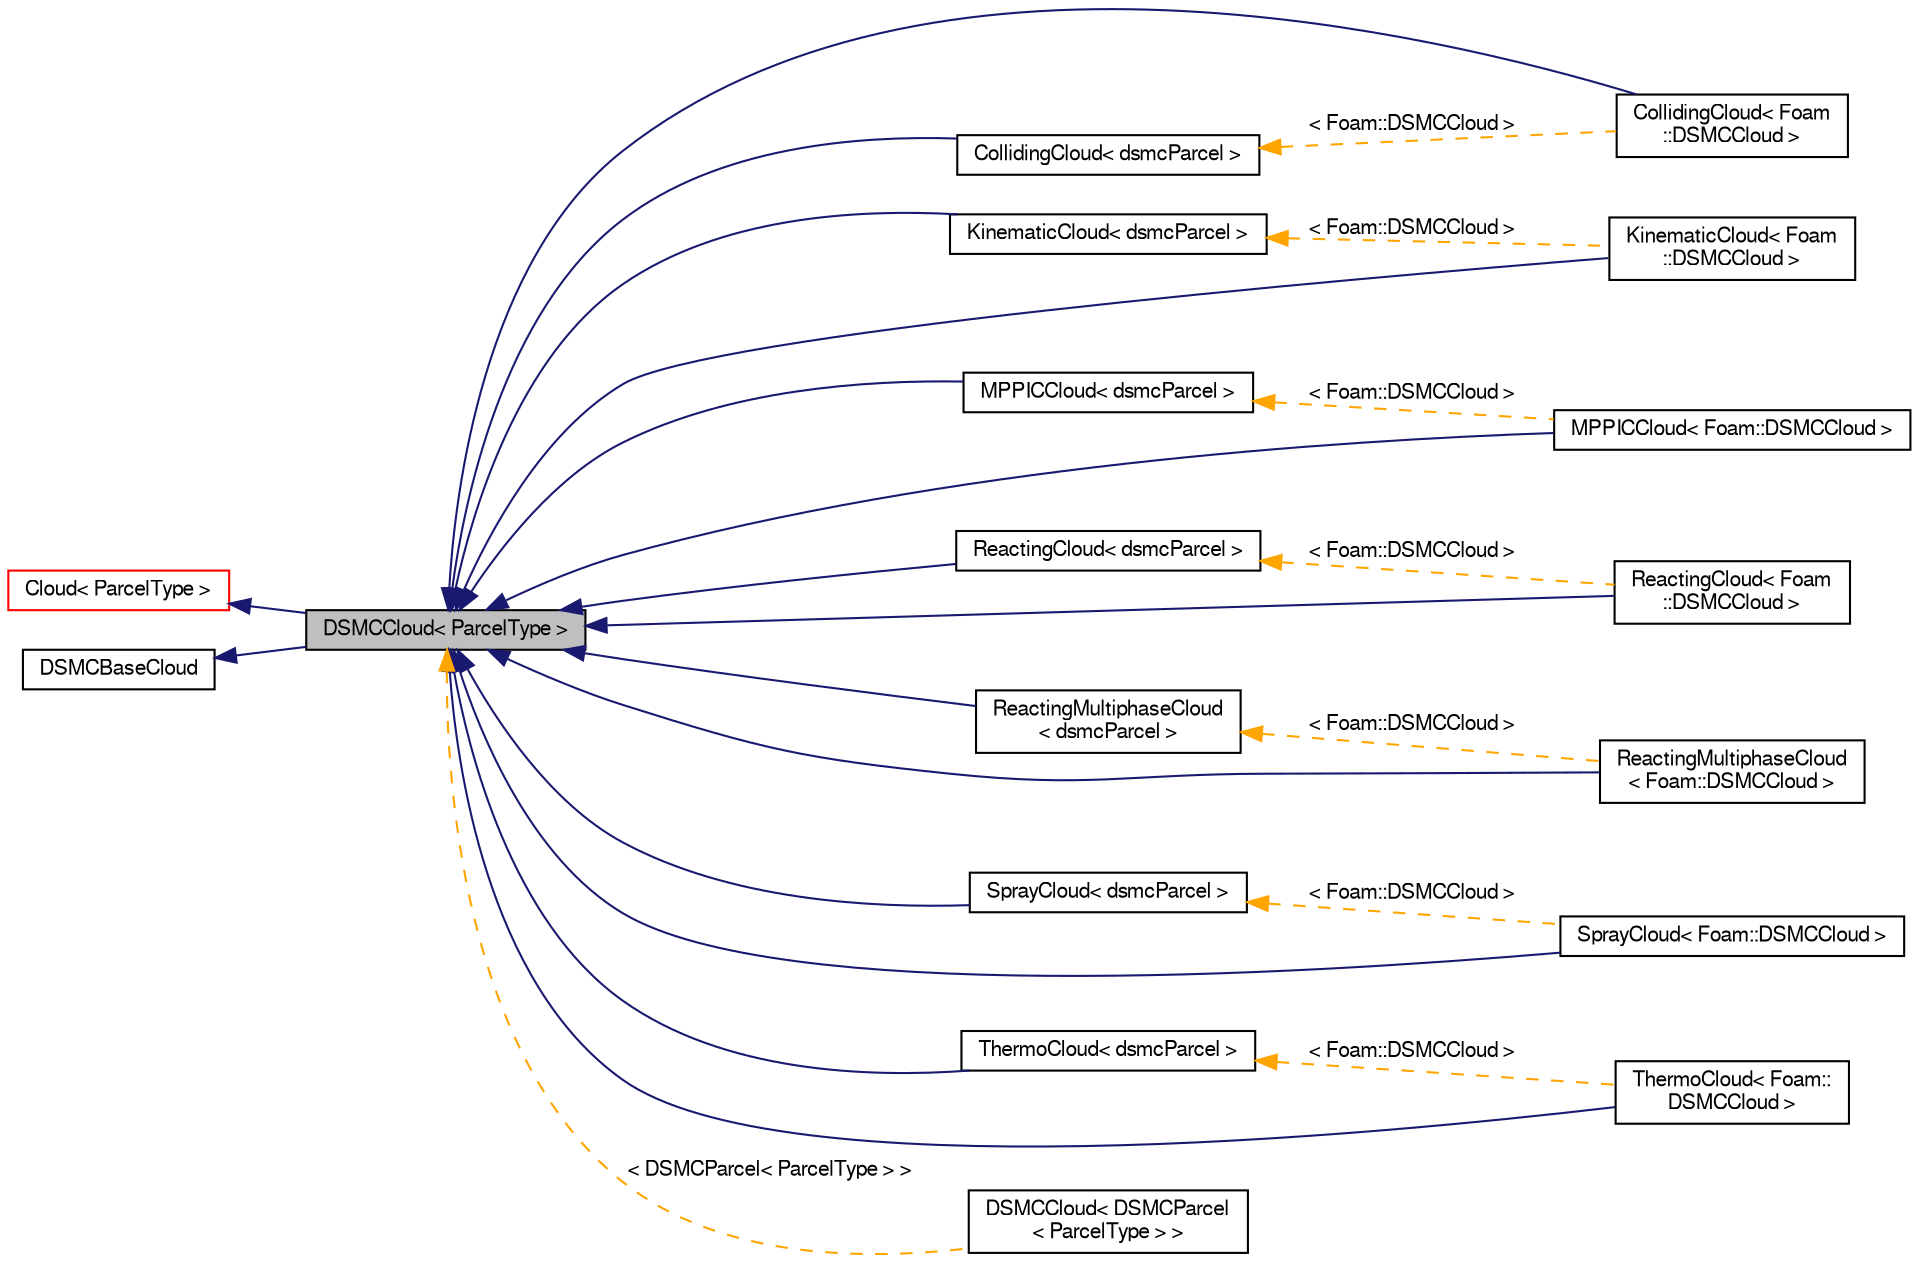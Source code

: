 digraph "DSMCCloud&lt; ParcelType &gt;"
{
  bgcolor="transparent";
  edge [fontname="FreeSans",fontsize="10",labelfontname="FreeSans",labelfontsize="10"];
  node [fontname="FreeSans",fontsize="10",shape=record];
  rankdir="LR";
  Node1 [label="DSMCCloud\< ParcelType \>",height=0.2,width=0.4,color="black", fillcolor="grey75", style="filled" fontcolor="black"];
  Node2 -> Node1 [dir="back",color="midnightblue",fontsize="10",style="solid",fontname="FreeSans"];
  Node2 [label="Cloud\< ParcelType \>",height=0.2,width=0.4,color="red",URL="$a00267.html"];
  Node3 -> Node1 [dir="back",color="midnightblue",fontsize="10",style="solid",fontname="FreeSans"];
  Node3 [label="DSMCBaseCloud",height=0.2,width=0.4,color="black",URL="$a00560.html",tooltip="Virtual abstract base class for templated DSMCCloud. "];
  Node1 -> Node4 [dir="back",color="midnightblue",fontsize="10",style="solid",fontname="FreeSans"];
  Node4 [label="CollidingCloud\< Foam\l::DSMCCloud \>",height=0.2,width=0.4,color="black",URL="$a00300.html"];
  Node1 -> Node5 [dir="back",color="midnightblue",fontsize="10",style="solid",fontname="FreeSans"];
  Node5 [label="CollidingCloud\< dsmcParcel \>",height=0.2,width=0.4,color="black",URL="$a00300.html",tooltip="Adds coolisions to kinematic clouds. "];
  Node5 -> Node4 [dir="back",color="orange",fontsize="10",style="dashed",label=" \< Foam::DSMCCloud \>" ,fontname="FreeSans"];
  Node1 -> Node6 [dir="back",color="midnightblue",fontsize="10",style="solid",fontname="FreeSans"];
  Node6 [label="KinematicCloud\< dsmcParcel \>",height=0.2,width=0.4,color="black",URL="$a01194.html",tooltip="Templated base class for kinematic cloud. "];
  Node6 -> Node7 [dir="back",color="orange",fontsize="10",style="dashed",label=" \< Foam::DSMCCloud \>" ,fontname="FreeSans"];
  Node7 [label="KinematicCloud\< Foam\l::DSMCCloud \>",height=0.2,width=0.4,color="black",URL="$a01194.html"];
  Node1 -> Node8 [dir="back",color="midnightblue",fontsize="10",style="solid",fontname="FreeSans"];
  Node8 [label="MPPICCloud\< dsmcParcel \>",height=0.2,width=0.4,color="black",URL="$a01493.html",tooltip="Adds MPPIC modelling to kinematic clouds. "];
  Node8 -> Node9 [dir="back",color="orange",fontsize="10",style="dashed",label=" \< Foam::DSMCCloud \>" ,fontname="FreeSans"];
  Node9 [label="MPPICCloud\< Foam::DSMCCloud \>",height=0.2,width=0.4,color="black",URL="$a01493.html"];
  Node1 -> Node10 [dir="back",color="midnightblue",fontsize="10",style="solid",fontname="FreeSans"];
  Node10 [label="ReactingCloud\< dsmcParcel \>",height=0.2,width=0.4,color="black",URL="$a02019.html",tooltip="Templated base class for reacting cloud. "];
  Node10 -> Node11 [dir="back",color="orange",fontsize="10",style="dashed",label=" \< Foam::DSMCCloud \>" ,fontname="FreeSans"];
  Node11 [label="ReactingCloud\< Foam\l::DSMCCloud \>",height=0.2,width=0.4,color="black",URL="$a02019.html"];
  Node1 -> Node12 [dir="back",color="midnightblue",fontsize="10",style="solid",fontname="FreeSans"];
  Node12 [label="ReactingMultiphaseCloud\l\< dsmcParcel \>",height=0.2,width=0.4,color="black",URL="$a02022.html",tooltip="Templated base class for multiphase reacting cloud. "];
  Node12 -> Node13 [dir="back",color="orange",fontsize="10",style="dashed",label=" \< Foam::DSMCCloud \>" ,fontname="FreeSans"];
  Node13 [label="ReactingMultiphaseCloud\l\< Foam::DSMCCloud \>",height=0.2,width=0.4,color="black",URL="$a02022.html"];
  Node1 -> Node14 [dir="back",color="midnightblue",fontsize="10",style="solid",fontname="FreeSans"];
  Node14 [label="SprayCloud\< dsmcParcel \>",height=0.2,width=0.4,color="black",URL="$a02341.html",tooltip="Templated base class for spray cloud. "];
  Node14 -> Node15 [dir="back",color="orange",fontsize="10",style="dashed",label=" \< Foam::DSMCCloud \>" ,fontname="FreeSans"];
  Node15 [label="SprayCloud\< Foam::DSMCCloud \>",height=0.2,width=0.4,color="black",URL="$a02341.html"];
  Node1 -> Node16 [dir="back",color="midnightblue",fontsize="10",style="solid",fontname="FreeSans"];
  Node16 [label="ThermoCloud\< dsmcParcel \>",height=0.2,width=0.4,color="black",URL="$a02519.html",tooltip="Templated base class for thermodynamic cloud. "];
  Node16 -> Node17 [dir="back",color="orange",fontsize="10",style="dashed",label=" \< Foam::DSMCCloud \>" ,fontname="FreeSans"];
  Node17 [label="ThermoCloud\< Foam::\lDSMCCloud \>",height=0.2,width=0.4,color="black",URL="$a02519.html"];
  Node1 -> Node7 [dir="back",color="midnightblue",fontsize="10",style="solid",fontname="FreeSans"];
  Node1 -> Node9 [dir="back",color="midnightblue",fontsize="10",style="solid",fontname="FreeSans"];
  Node1 -> Node11 [dir="back",color="midnightblue",fontsize="10",style="solid",fontname="FreeSans"];
  Node1 -> Node13 [dir="back",color="midnightblue",fontsize="10",style="solid",fontname="FreeSans"];
  Node1 -> Node15 [dir="back",color="midnightblue",fontsize="10",style="solid",fontname="FreeSans"];
  Node1 -> Node17 [dir="back",color="midnightblue",fontsize="10",style="solid",fontname="FreeSans"];
  Node1 -> Node18 [dir="back",color="orange",fontsize="10",style="dashed",label=" \< DSMCParcel\< ParcelType \> \>" ,fontname="FreeSans"];
  Node18 [label="DSMCCloud\< DSMCParcel\l\< ParcelType \> \>",height=0.2,width=0.4,color="black",URL="$a00561.html"];
}
